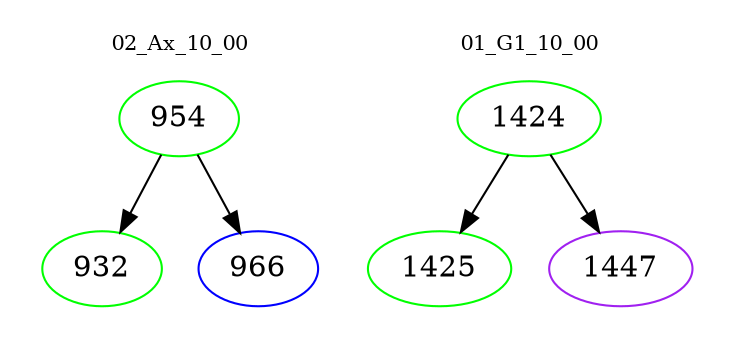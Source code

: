 digraph{
subgraph cluster_0 {
color = white
label = "02_Ax_10_00";
fontsize=10;
T0_954 [label="954", color="green"]
T0_954 -> T0_932 [color="black"]
T0_932 [label="932", color="green"]
T0_954 -> T0_966 [color="black"]
T0_966 [label="966", color="blue"]
}
subgraph cluster_1 {
color = white
label = "01_G1_10_00";
fontsize=10;
T1_1424 [label="1424", color="green"]
T1_1424 -> T1_1425 [color="black"]
T1_1425 [label="1425", color="green"]
T1_1424 -> T1_1447 [color="black"]
T1_1447 [label="1447", color="purple"]
}
}
